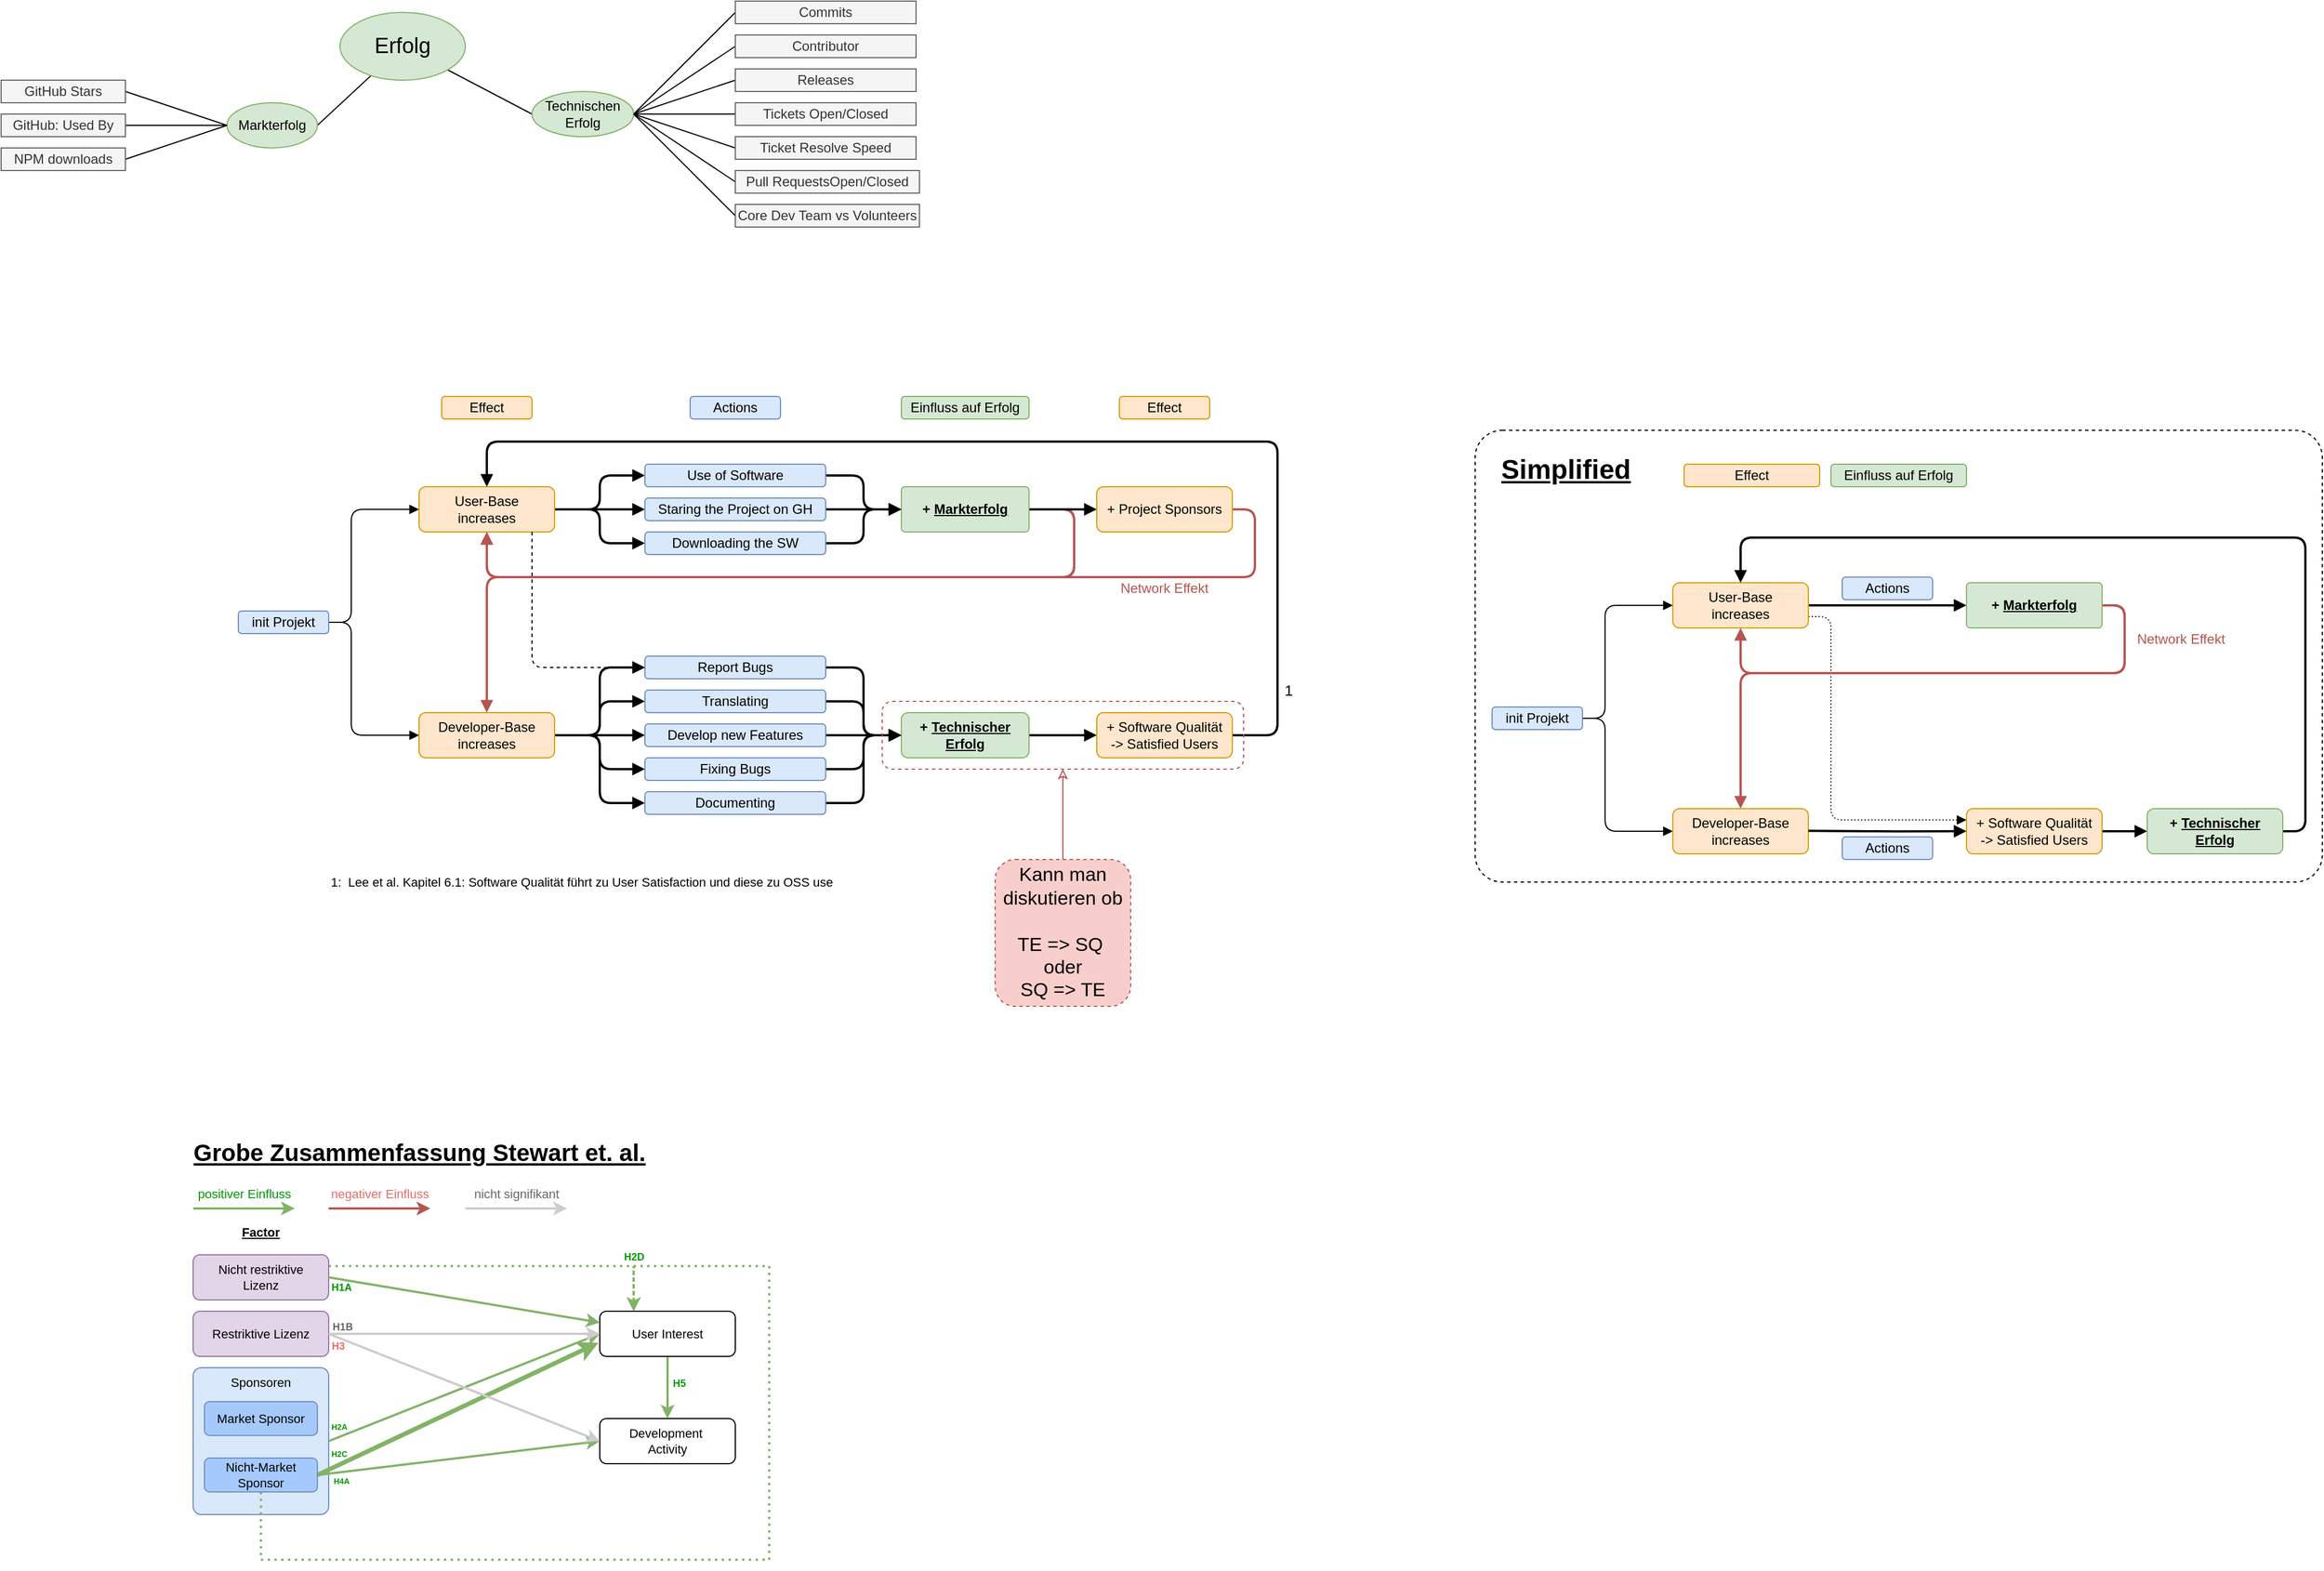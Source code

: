 <mxfile version="13.7.9" type="device"><diagram id="-saGNZZd5gnVEG0oM-vA" name="Seite-1"><mxGraphModel dx="482" dy="641" grid="1" gridSize="10" guides="1" tooltips="1" connect="1" arrows="1" fold="1" page="1" pageScale="1" pageWidth="827" pageHeight="1169" math="0" shadow="0"><root><mxCell id="0"/><mxCell id="1" parent="0"/><mxCell id="q8LVa7vrgrzUMe3y6urO-84" style="edgeStyle=orthogonalEdgeStyle;rounded=1;orthogonalLoop=1;jettySize=auto;html=1;entryX=0.5;entryY=0;entryDx=0;entryDy=0;endArrow=block;endFill=1;strokeColor=#b85450;strokeWidth=2;fontSize=12;fillColor=#f8cecc;exitX=1;exitY=0.5;exitDx=0;exitDy=0;jumpStyle=none;jumpSize=6;" parent="1" source="q8LVa7vrgrzUMe3y6urO-56" target="q8LVa7vrgrzUMe3y6urO-54" edge="1"><mxGeometry relative="1" as="geometry"><Array as="points"><mxPoint x="980" y="620"/><mxPoint x="980" y="680"/><mxPoint x="460" y="680"/></Array></mxGeometry></mxCell><mxCell id="q8LVa7vrgrzUMe3y6urO-6" style="rounded=0;orthogonalLoop=1;jettySize=auto;html=1;entryX=1;entryY=0.5;entryDx=0;entryDy=0;endArrow=none;endFill=0;" parent="1" source="q8LVa7vrgrzUMe3y6urO-1" target="q8LVa7vrgrzUMe3y6urO-2" edge="1"><mxGeometry relative="1" as="geometry"/></mxCell><mxCell id="q8LVa7vrgrzUMe3y6urO-7" style="rounded=0;orthogonalLoop=1;jettySize=auto;html=1;entryX=0;entryY=0.5;entryDx=0;entryDy=0;endArrow=none;endFill=0;" parent="1" source="q8LVa7vrgrzUMe3y6urO-1" target="q8LVa7vrgrzUMe3y6urO-3" edge="1"><mxGeometry relative="1" as="geometry"/></mxCell><mxCell id="q8LVa7vrgrzUMe3y6urO-1" value="Erfolg" style="ellipse;whiteSpace=wrap;html=1;fillColor=#d5e8d4;strokeColor=#82b366;fontSize=19;" parent="1" vertex="1"><mxGeometry x="330" y="180" width="111" height="60" as="geometry"/></mxCell><mxCell id="q8LVa7vrgrzUMe3y6urO-49" style="edgeStyle=none;rounded=0;orthogonalLoop=1;jettySize=auto;html=1;exitX=0;exitY=0.5;exitDx=0;exitDy=0;entryX=1;entryY=0.5;entryDx=0;entryDy=0;endArrow=none;endFill=0;fontSize=12;" parent="1" source="q8LVa7vrgrzUMe3y6urO-2" target="q8LVa7vrgrzUMe3y6urO-45" edge="1"><mxGeometry relative="1" as="geometry"/></mxCell><mxCell id="q8LVa7vrgrzUMe3y6urO-2" value="Markterfolg" style="ellipse;whiteSpace=wrap;html=1;fillColor=#d5e8d4;strokeColor=#82b366;" parent="1" vertex="1"><mxGeometry x="230" y="260" width="80" height="40" as="geometry"/></mxCell><mxCell id="q8LVa7vrgrzUMe3y6urO-37" style="edgeStyle=none;rounded=0;orthogonalLoop=1;jettySize=auto;html=1;exitX=1;exitY=0.5;exitDx=0;exitDy=0;entryX=0;entryY=0.5;entryDx=0;entryDy=0;endArrow=none;endFill=0;fontSize=12;" parent="1" source="q8LVa7vrgrzUMe3y6urO-3" target="q8LVa7vrgrzUMe3y6urO-29" edge="1"><mxGeometry relative="1" as="geometry"/></mxCell><mxCell id="q8LVa7vrgrzUMe3y6urO-3" value="Technischen&lt;br&gt;Erfolg" style="ellipse;whiteSpace=wrap;html=1;fillColor=#d5e8d4;strokeColor=#82b366;" parent="1" vertex="1"><mxGeometry x="500" y="250" width="90" height="40" as="geometry"/></mxCell><mxCell id="q8LVa7vrgrzUMe3y6urO-29" value="Commits" style="rounded=0;whiteSpace=wrap;html=1;fillColor=#f5f5f5;fontSize=12;strokeColor=#666666;fontColor=#333333;" parent="1" vertex="1"><mxGeometry x="680" y="170" width="160" height="20" as="geometry"/></mxCell><mxCell id="q8LVa7vrgrzUMe3y6urO-38" style="edgeStyle=none;rounded=0;orthogonalLoop=1;jettySize=auto;html=1;exitX=0;exitY=0.5;exitDx=0;exitDy=0;endArrow=none;endFill=0;fontSize=12;" parent="1" source="q8LVa7vrgrzUMe3y6urO-31" edge="1"><mxGeometry relative="1" as="geometry"><mxPoint x="590" y="270" as="targetPoint"/></mxGeometry></mxCell><mxCell id="q8LVa7vrgrzUMe3y6urO-31" value="&lt;span&gt;Contributor&lt;/span&gt;" style="rounded=0;whiteSpace=wrap;html=1;fillColor=#f5f5f5;fontSize=12;strokeColor=#666666;fontColor=#333333;" parent="1" vertex="1"><mxGeometry x="680" y="200" width="160" height="20" as="geometry"/></mxCell><mxCell id="q8LVa7vrgrzUMe3y6urO-39" style="edgeStyle=none;rounded=0;orthogonalLoop=1;jettySize=auto;html=1;exitX=0;exitY=0.5;exitDx=0;exitDy=0;endArrow=none;endFill=0;fontSize=12;" parent="1" source="q8LVa7vrgrzUMe3y6urO-32" edge="1"><mxGeometry relative="1" as="geometry"><mxPoint x="590" y="270" as="targetPoint"/></mxGeometry></mxCell><mxCell id="q8LVa7vrgrzUMe3y6urO-32" value="&lt;span&gt;Releases&lt;/span&gt;" style="rounded=0;whiteSpace=wrap;html=1;fillColor=#f5f5f5;fontSize=12;strokeColor=#666666;fontColor=#333333;" parent="1" vertex="1"><mxGeometry x="680" y="230" width="160" height="20" as="geometry"/></mxCell><mxCell id="q8LVa7vrgrzUMe3y6urO-40" style="edgeStyle=none;rounded=0;orthogonalLoop=1;jettySize=auto;html=1;exitX=0;exitY=0.5;exitDx=0;exitDy=0;endArrow=none;endFill=0;fontSize=12;" parent="1" source="q8LVa7vrgrzUMe3y6urO-33" edge="1"><mxGeometry relative="1" as="geometry"><mxPoint x="590" y="270" as="targetPoint"/></mxGeometry></mxCell><mxCell id="q8LVa7vrgrzUMe3y6urO-33" value="&lt;span&gt;Tickets Open/Closed&lt;/span&gt;" style="rounded=0;whiteSpace=wrap;html=1;fillColor=#f5f5f5;fontSize=12;strokeColor=#666666;fontColor=#333333;" parent="1" vertex="1"><mxGeometry x="680" y="260" width="160" height="20" as="geometry"/></mxCell><mxCell id="q8LVa7vrgrzUMe3y6urO-42" style="edgeStyle=none;rounded=0;orthogonalLoop=1;jettySize=auto;html=1;exitX=0;exitY=0.5;exitDx=0;exitDy=0;entryX=1;entryY=0.5;entryDx=0;entryDy=0;endArrow=none;endFill=0;fontSize=12;" parent="1" source="q8LVa7vrgrzUMe3y6urO-34" target="q8LVa7vrgrzUMe3y6urO-3" edge="1"><mxGeometry relative="1" as="geometry"/></mxCell><mxCell id="q8LVa7vrgrzUMe3y6urO-34" value="&lt;span&gt;Pull RequestsOpen/Closed&lt;/span&gt;" style="rounded=0;whiteSpace=wrap;html=1;fillColor=#f5f5f5;fontSize=12;strokeColor=#666666;fontColor=#333333;" parent="1" vertex="1"><mxGeometry x="680" y="320" width="163" height="20" as="geometry"/></mxCell><mxCell id="q8LVa7vrgrzUMe3y6urO-41" style="edgeStyle=none;rounded=0;orthogonalLoop=1;jettySize=auto;html=1;exitX=0;exitY=0.5;exitDx=0;exitDy=0;endArrow=none;endFill=0;fontSize=12;" parent="1" source="q8LVa7vrgrzUMe3y6urO-35" edge="1"><mxGeometry relative="1" as="geometry"><mxPoint x="590" y="270" as="targetPoint"/></mxGeometry></mxCell><mxCell id="q8LVa7vrgrzUMe3y6urO-35" value="&lt;span&gt;Ticket Resolve Speed&lt;/span&gt;" style="rounded=0;whiteSpace=wrap;html=1;fillColor=#f5f5f5;fontSize=12;strokeColor=#666666;fontColor=#333333;" parent="1" vertex="1"><mxGeometry x="680" y="290" width="160" height="20" as="geometry"/></mxCell><mxCell id="q8LVa7vrgrzUMe3y6urO-43" style="rounded=0;orthogonalLoop=1;jettySize=auto;html=1;exitX=0;exitY=0.5;exitDx=0;exitDy=0;entryX=1;entryY=0.5;entryDx=0;entryDy=0;endArrow=none;endFill=0;fontSize=12;" parent="1" source="q8LVa7vrgrzUMe3y6urO-36" target="q8LVa7vrgrzUMe3y6urO-3" edge="1"><mxGeometry relative="1" as="geometry"/></mxCell><mxCell id="q8LVa7vrgrzUMe3y6urO-36" value="&lt;span&gt;Core Dev Team vs Volunteers&lt;/span&gt;" style="rounded=0;whiteSpace=wrap;html=1;fillColor=#f5f5f5;fontSize=12;strokeColor=#666666;fontColor=#333333;" parent="1" vertex="1"><mxGeometry x="680" y="350" width="163" height="20" as="geometry"/></mxCell><mxCell id="q8LVa7vrgrzUMe3y6urO-47" style="edgeStyle=none;rounded=0;orthogonalLoop=1;jettySize=auto;html=1;exitX=1;exitY=0.5;exitDx=0;exitDy=0;entryX=0;entryY=0.5;entryDx=0;entryDy=0;endArrow=none;endFill=0;fontSize=12;" parent="1" source="q8LVa7vrgrzUMe3y6urO-44" target="q8LVa7vrgrzUMe3y6urO-2" edge="1"><mxGeometry relative="1" as="geometry"/></mxCell><mxCell id="q8LVa7vrgrzUMe3y6urO-44" value="&lt;span&gt;GitHub Stars&lt;/span&gt;" style="rounded=0;whiteSpace=wrap;html=1;fillColor=#f5f5f5;fontSize=12;strokeColor=#666666;fontColor=#333333;" parent="1" vertex="1"><mxGeometry x="30" y="240" width="110" height="20" as="geometry"/></mxCell><mxCell id="q8LVa7vrgrzUMe3y6urO-45" value="&lt;span&gt;GitHub: Used By&lt;/span&gt;" style="rounded=0;whiteSpace=wrap;html=1;fillColor=#f5f5f5;fontSize=12;strokeColor=#666666;fontColor=#333333;" parent="1" vertex="1"><mxGeometry x="30" y="270" width="110" height="20" as="geometry"/></mxCell><mxCell id="q8LVa7vrgrzUMe3y6urO-50" style="edgeStyle=none;rounded=0;orthogonalLoop=1;jettySize=auto;html=1;exitX=1;exitY=0.5;exitDx=0;exitDy=0;endArrow=none;endFill=0;fontSize=12;entryX=0;entryY=0.5;entryDx=0;entryDy=0;" parent="1" source="q8LVa7vrgrzUMe3y6urO-46" target="q8LVa7vrgrzUMe3y6urO-2" edge="1"><mxGeometry relative="1" as="geometry"><mxPoint x="190" y="280" as="targetPoint"/></mxGeometry></mxCell><mxCell id="q8LVa7vrgrzUMe3y6urO-46" value="&lt;span&gt;NPM downloads&lt;/span&gt;" style="rounded=0;whiteSpace=wrap;html=1;fillColor=#f5f5f5;fontSize=12;strokeColor=#666666;fontColor=#333333;" parent="1" vertex="1"><mxGeometry x="30" y="300" width="110" height="20" as="geometry"/></mxCell><mxCell id="q8LVa7vrgrzUMe3y6urO-60" style="edgeStyle=orthogonalEdgeStyle;rounded=1;orthogonalLoop=1;jettySize=auto;html=1;entryX=0;entryY=0.5;entryDx=0;entryDy=0;endArrow=block;endFill=1;fontSize=12;exitX=1;exitY=0.5;exitDx=0;exitDy=0;strokeWidth=1;" parent="1" source="q8LVa7vrgrzUMe3y6urO-52" target="q8LVa7vrgrzUMe3y6urO-53" edge="1"><mxGeometry relative="1" as="geometry"><Array as="points"><mxPoint x="340" y="720"/><mxPoint x="340" y="620"/></Array></mxGeometry></mxCell><mxCell id="q8LVa7vrgrzUMe3y6urO-61" style="edgeStyle=orthogonalEdgeStyle;rounded=1;orthogonalLoop=1;jettySize=auto;html=1;entryX=0;entryY=0.5;entryDx=0;entryDy=0;endArrow=block;endFill=1;fontSize=12;strokeWidth=1;" parent="1" source="q8LVa7vrgrzUMe3y6urO-52" target="q8LVa7vrgrzUMe3y6urO-54" edge="1"><mxGeometry relative="1" as="geometry"><Array as="points"><mxPoint x="340" y="720"/><mxPoint x="340" y="820"/></Array></mxGeometry></mxCell><mxCell id="q8LVa7vrgrzUMe3y6urO-52" value="init Projekt" style="rounded=1;whiteSpace=wrap;html=1;fillColor=#dae8fc;fontSize=12;strokeColor=#6c8ebf;" parent="1" vertex="1"><mxGeometry x="240" y="710" width="80" height="20" as="geometry"/></mxCell><mxCell id="q8LVa7vrgrzUMe3y6urO-77" style="edgeStyle=orthogonalEdgeStyle;rounded=1;orthogonalLoop=1;jettySize=auto;html=1;entryX=0;entryY=0.5;entryDx=0;entryDy=0;endArrow=block;endFill=1;strokeColor=#000000;strokeWidth=2;fontSize=12;" parent="1" source="q8LVa7vrgrzUMe3y6urO-53" target="q8LVa7vrgrzUMe3y6urO-73" edge="1"><mxGeometry relative="1" as="geometry"/></mxCell><mxCell id="q8LVa7vrgrzUMe3y6urO-119" style="edgeStyle=orthogonalEdgeStyle;rounded=1;jumpStyle=none;jumpSize=6;orthogonalLoop=1;jettySize=auto;html=1;entryX=0;entryY=0.5;entryDx=0;entryDy=0;shadow=0;startArrow=none;startFill=0;endArrow=block;endFill=1;strokeColor=#000000;strokeWidth=2;fontSize=17;fontColor=#B85450;" parent="1" source="q8LVa7vrgrzUMe3y6urO-53" target="q8LVa7vrgrzUMe3y6urO-117" edge="1"><mxGeometry relative="1" as="geometry"/></mxCell><mxCell id="q8LVa7vrgrzUMe3y6urO-120" style="edgeStyle=orthogonalEdgeStyle;rounded=1;jumpStyle=none;jumpSize=6;orthogonalLoop=1;jettySize=auto;html=1;entryX=0;entryY=0.5;entryDx=0;entryDy=0;shadow=0;startArrow=none;startFill=0;endArrow=block;endFill=1;strokeColor=#000000;strokeWidth=2;fontSize=17;fontColor=#B85450;" parent="1" source="q8LVa7vrgrzUMe3y6urO-53" target="q8LVa7vrgrzUMe3y6urO-118" edge="1"><mxGeometry relative="1" as="geometry"/></mxCell><mxCell id="q8LVa7vrgrzUMe3y6urO-53" value="User-Base&lt;br&gt;increases" style="rounded=1;whiteSpace=wrap;html=1;fillColor=#ffe6cc;fontSize=12;strokeColor=#d79b00;" parent="1" vertex="1"><mxGeometry x="400" y="600" width="120" height="40" as="geometry"/></mxCell><mxCell id="q8LVa7vrgrzUMe3y6urO-69" style="edgeStyle=orthogonalEdgeStyle;rounded=1;orthogonalLoop=1;jettySize=auto;html=1;entryX=0;entryY=0.5;entryDx=0;entryDy=0;endArrow=block;endFill=1;strokeColor=#000000;strokeWidth=2;fontSize=12;" parent="1" source="q8LVa7vrgrzUMe3y6urO-54" target="q8LVa7vrgrzUMe3y6urO-67" edge="1"><mxGeometry relative="1" as="geometry"/></mxCell><mxCell id="q8LVa7vrgrzUMe3y6urO-70" style="edgeStyle=orthogonalEdgeStyle;rounded=1;orthogonalLoop=1;jettySize=auto;html=1;entryX=0;entryY=0.5;entryDx=0;entryDy=0;endArrow=block;endFill=1;strokeColor=#000000;strokeWidth=2;fontSize=12;" parent="1" source="q8LVa7vrgrzUMe3y6urO-54" target="q8LVa7vrgrzUMe3y6urO-68" edge="1"><mxGeometry relative="1" as="geometry"/></mxCell><mxCell id="q8LVa7vrgrzUMe3y6urO-75" style="edgeStyle=orthogonalEdgeStyle;rounded=1;orthogonalLoop=1;jettySize=auto;html=1;entryX=0;entryY=0.5;entryDx=0;entryDy=0;endArrow=block;endFill=1;strokeColor=#000000;strokeWidth=2;fontSize=12;" parent="1" source="q8LVa7vrgrzUMe3y6urO-54" target="q8LVa7vrgrzUMe3y6urO-74" edge="1"><mxGeometry relative="1" as="geometry"/></mxCell><mxCell id="q8LVa7vrgrzUMe3y6urO-101" style="edgeStyle=orthogonalEdgeStyle;rounded=1;orthogonalLoop=1;jettySize=auto;html=1;entryX=0;entryY=0.5;entryDx=0;entryDy=0;shadow=0;endArrow=block;endFill=1;strokeColor=#000000;strokeWidth=2;fontSize=12;fontColor=#FF3333;" parent="1" source="q8LVa7vrgrzUMe3y6urO-54" target="q8LVa7vrgrzUMe3y6urO-100" edge="1"><mxGeometry relative="1" as="geometry"/></mxCell><mxCell id="q8LVa7vrgrzUMe3y6urO-102" style="edgeStyle=orthogonalEdgeStyle;rounded=1;orthogonalLoop=1;jettySize=auto;html=1;entryX=0;entryY=0.5;entryDx=0;entryDy=0;shadow=0;endArrow=block;endFill=1;strokeColor=#000000;strokeWidth=2;fontSize=12;fontColor=#FF3333;" parent="1" source="q8LVa7vrgrzUMe3y6urO-54" target="q8LVa7vrgrzUMe3y6urO-99" edge="1"><mxGeometry relative="1" as="geometry"/></mxCell><mxCell id="q8LVa7vrgrzUMe3y6urO-54" value="Developer-Base&lt;br&gt;increases" style="rounded=1;whiteSpace=wrap;html=1;fillColor=#ffe6cc;fontSize=12;strokeColor=#d79b00;" parent="1" vertex="1"><mxGeometry x="400" y="800" width="120" height="40" as="geometry"/></mxCell><mxCell id="q8LVa7vrgrzUMe3y6urO-82" style="edgeStyle=orthogonalEdgeStyle;rounded=1;orthogonalLoop=1;jettySize=auto;html=1;endArrow=block;endFill=1;strokeColor=#b85450;strokeWidth=2;fontSize=12;entryX=0.5;entryY=1;entryDx=0;entryDy=0;fillColor=#f8cecc;exitX=1;exitY=0.5;exitDx=0;exitDy=0;startArrow=none;startFill=0;jumpStyle=none;" parent="1" source="q8LVa7vrgrzUMe3y6urO-56" target="q8LVa7vrgrzUMe3y6urO-53" edge="1"><mxGeometry relative="1" as="geometry"><mxPoint x="990" y="620" as="targetPoint"/><Array as="points"><mxPoint x="980" y="620"/><mxPoint x="980" y="680"/><mxPoint x="460" y="680"/></Array></mxGeometry></mxCell><mxCell id="q8LVa7vrgrzUMe3y6urO-111" style="edgeStyle=orthogonalEdgeStyle;rounded=1;orthogonalLoop=1;jettySize=auto;html=1;entryX=0;entryY=0.5;entryDx=0;entryDy=0;shadow=0;startArrow=none;startFill=0;endArrow=block;endFill=1;strokeColor=#000000;strokeWidth=2;fontSize=12;fontColor=#B85450;" parent="1" source="q8LVa7vrgrzUMe3y6urO-56" target="q8LVa7vrgrzUMe3y6urO-110" edge="1"><mxGeometry relative="1" as="geometry"/></mxCell><mxCell id="q8LVa7vrgrzUMe3y6urO-56" value="&lt;b&gt;+&amp;nbsp;&lt;u&gt;Markterfolg&lt;/u&gt;&lt;/b&gt;" style="rounded=1;whiteSpace=wrap;html=1;fillColor=#d5e8d4;fontSize=12;strokeColor=#82b366;align=center;verticalAlign=middle;arcSize=8;" parent="1" vertex="1"><mxGeometry x="827" y="600" width="113" height="40" as="geometry"/></mxCell><mxCell id="q8LVa7vrgrzUMe3y6urO-93" style="edgeStyle=orthogonalEdgeStyle;rounded=1;orthogonalLoop=1;jettySize=auto;html=1;entryX=0;entryY=0.5;entryDx=0;entryDy=0;shadow=0;endArrow=block;endFill=1;strokeWidth=2;fontSize=12;fontColor=#FF3333;" parent="1" source="q8LVa7vrgrzUMe3y6urO-57" target="q8LVa7vrgrzUMe3y6urO-91" edge="1"><mxGeometry relative="1" as="geometry"/></mxCell><mxCell id="q8LVa7vrgrzUMe3y6urO-57" value="&lt;b&gt;+&lt;/b&gt; &lt;b&gt;&lt;u&gt;Technischer&lt;br&gt;Erfolg&lt;/u&gt;&lt;/b&gt;" style="rounded=1;whiteSpace=wrap;html=1;fillColor=#d5e8d4;fontSize=12;strokeColor=#82b366;" parent="1" vertex="1"><mxGeometry x="827" y="800" width="113" height="40" as="geometry"/></mxCell><mxCell id="q8LVa7vrgrzUMe3y6urO-105" style="edgeStyle=orthogonalEdgeStyle;rounded=1;orthogonalLoop=1;jettySize=auto;html=1;entryX=0;entryY=0.5;entryDx=0;entryDy=0;shadow=0;endArrow=block;endFill=1;strokeColor=#000000;strokeWidth=2;fontSize=12;fontColor=#FF3333;" parent="1" source="q8LVa7vrgrzUMe3y6urO-67" target="q8LVa7vrgrzUMe3y6urO-57" edge="1"><mxGeometry relative="1" as="geometry"/></mxCell><mxCell id="q8LVa7vrgrzUMe3y6urO-67" value="&lt;span&gt;Develop new Features&lt;/span&gt;" style="rounded=1;whiteSpace=wrap;html=1;fillColor=#dae8fc;fontSize=12;strokeColor=#6c8ebf;" parent="1" vertex="1"><mxGeometry x="600" y="810" width="160" height="20" as="geometry"/></mxCell><mxCell id="q8LVa7vrgrzUMe3y6urO-104" style="edgeStyle=orthogonalEdgeStyle;rounded=1;orthogonalLoop=1;jettySize=auto;html=1;entryX=0;entryY=0.5;entryDx=0;entryDy=0;shadow=0;endArrow=block;endFill=1;strokeColor=#000000;strokeWidth=2;fontSize=12;fontColor=#FF3333;" parent="1" source="q8LVa7vrgrzUMe3y6urO-68" target="q8LVa7vrgrzUMe3y6urO-57" edge="1"><mxGeometry relative="1" as="geometry"/></mxCell><mxCell id="q8LVa7vrgrzUMe3y6urO-68" value="&lt;span&gt;Fixing Bugs&lt;/span&gt;" style="rounded=1;whiteSpace=wrap;html=1;fillColor=#dae8fc;fontSize=12;strokeColor=#6c8ebf;" parent="1" vertex="1"><mxGeometry x="600" y="840" width="160" height="20" as="geometry"/></mxCell><mxCell id="q8LVa7vrgrzUMe3y6urO-78" style="edgeStyle=orthogonalEdgeStyle;rounded=1;orthogonalLoop=1;jettySize=auto;html=1;endArrow=block;endFill=1;strokeColor=#000000;strokeWidth=2;fontSize=12;entryX=0;entryY=0.5;entryDx=0;entryDy=0;" parent="1" source="q8LVa7vrgrzUMe3y6urO-73" target="q8LVa7vrgrzUMe3y6urO-56" edge="1"><mxGeometry relative="1" as="geometry"><mxPoint x="800" y="620" as="targetPoint"/></mxGeometry></mxCell><mxCell id="q8LVa7vrgrzUMe3y6urO-73" value="&lt;span&gt;Use of Software&lt;/span&gt;" style="rounded=1;whiteSpace=wrap;html=1;fillColor=#dae8fc;fontSize=12;strokeColor=#6c8ebf;" parent="1" vertex="1"><mxGeometry x="600" y="580" width="160" height="20" as="geometry"/></mxCell><mxCell id="q8LVa7vrgrzUMe3y6urO-107" style="edgeStyle=orthogonalEdgeStyle;rounded=1;orthogonalLoop=1;jettySize=auto;html=1;entryX=0;entryY=0.5;entryDx=0;entryDy=0;shadow=0;endArrow=block;endFill=1;strokeColor=#000000;strokeWidth=2;fontSize=12;fontColor=#FF3333;" parent="1" source="q8LVa7vrgrzUMe3y6urO-74" target="q8LVa7vrgrzUMe3y6urO-57" edge="1"><mxGeometry relative="1" as="geometry"/></mxCell><mxCell id="q8LVa7vrgrzUMe3y6urO-74" value="&lt;span&gt;Report Bugs&lt;/span&gt;" style="rounded=1;whiteSpace=wrap;html=1;fillColor=#dae8fc;fontSize=12;strokeColor=#6c8ebf;" parent="1" vertex="1"><mxGeometry x="600" y="750" width="160" height="20" as="geometry"/></mxCell><mxCell id="q8LVa7vrgrzUMe3y6urO-83" value="Network Effekt" style="text;html=1;align=center;verticalAlign=middle;whiteSpace=wrap;rounded=0;fontSize=12;fontColor=#B85450;" parent="1" vertex="1"><mxGeometry x="1000" y="680" width="120" height="20" as="geometry"/></mxCell><mxCell id="q8LVa7vrgrzUMe3y6urO-94" style="edgeStyle=orthogonalEdgeStyle;rounded=1;orthogonalLoop=1;jettySize=auto;html=1;shadow=0;endArrow=block;endFill=1;strokeWidth=2;fontSize=12;fontColor=#FF3333;exitX=1;exitY=0.5;exitDx=0;exitDy=0;" parent="1" source="q8LVa7vrgrzUMe3y6urO-91" edge="1"><mxGeometry relative="1" as="geometry"><mxPoint x="460" y="600" as="targetPoint"/><Array as="points"><mxPoint x="1160" y="820"/><mxPoint x="1160" y="560"/><mxPoint x="460" y="560"/></Array></mxGeometry></mxCell><mxCell id="q8LVa7vrgrzUMe3y6urO-91" value="+ Software Qualität&lt;br&gt;-&amp;gt; Satisfied Users" style="rounded=1;whiteSpace=wrap;html=1;fillColor=#ffe6cc;fontSize=12;strokeColor=#d79b00;" parent="1" vertex="1"><mxGeometry x="1000" y="800" width="120" height="40" as="geometry"/></mxCell><mxCell id="q8LVa7vrgrzUMe3y6urO-95" value="Actions" style="rounded=1;whiteSpace=wrap;html=1;fillColor=#dae8fc;fontSize=12;strokeColor=#6c8ebf;" parent="1" vertex="1"><mxGeometry x="640" y="520" width="80" height="20" as="geometry"/></mxCell><mxCell id="q8LVa7vrgrzUMe3y6urO-97" value="Einfluss auf Erfolg" style="rounded=1;whiteSpace=wrap;html=1;fillColor=#d5e8d4;fontSize=12;strokeColor=#82b366;" parent="1" vertex="1"><mxGeometry x="827" y="520" width="113" height="20" as="geometry"/></mxCell><mxCell id="q8LVa7vrgrzUMe3y6urO-98" value="Effect" style="rounded=1;whiteSpace=wrap;html=1;fillColor=#ffe6cc;fontSize=12;strokeColor=#d79b00;" parent="1" vertex="1"><mxGeometry x="420" y="520" width="80" height="20" as="geometry"/></mxCell><mxCell id="q8LVa7vrgrzUMe3y6urO-103" style="edgeStyle=orthogonalEdgeStyle;rounded=1;orthogonalLoop=1;jettySize=auto;html=1;entryX=0;entryY=0.5;entryDx=0;entryDy=0;shadow=0;endArrow=block;endFill=1;strokeColor=#000000;strokeWidth=2;fontSize=12;fontColor=#FF3333;" parent="1" source="q8LVa7vrgrzUMe3y6urO-99" target="q8LVa7vrgrzUMe3y6urO-57" edge="1"><mxGeometry relative="1" as="geometry"/></mxCell><mxCell id="q8LVa7vrgrzUMe3y6urO-99" value="Documenting" style="rounded=1;whiteSpace=wrap;html=1;fillColor=#dae8fc;fontSize=12;strokeColor=#6c8ebf;" parent="1" vertex="1"><mxGeometry x="600" y="870" width="160" height="20" as="geometry"/></mxCell><mxCell id="q8LVa7vrgrzUMe3y6urO-106" style="edgeStyle=orthogonalEdgeStyle;rounded=1;orthogonalLoop=1;jettySize=auto;html=1;entryX=0;entryY=0.5;entryDx=0;entryDy=0;shadow=0;endArrow=block;endFill=1;strokeColor=#000000;strokeWidth=2;fontSize=12;fontColor=#FF3333;" parent="1" source="q8LVa7vrgrzUMe3y6urO-100" target="q8LVa7vrgrzUMe3y6urO-57" edge="1"><mxGeometry relative="1" as="geometry"/></mxCell><mxCell id="q8LVa7vrgrzUMe3y6urO-100" value="Translating" style="rounded=1;whiteSpace=wrap;html=1;fillColor=#dae8fc;fontSize=12;strokeColor=#6c8ebf;" parent="1" vertex="1"><mxGeometry x="600" y="780" width="160" height="20" as="geometry"/></mxCell><mxCell id="q8LVa7vrgrzUMe3y6urO-112" style="edgeStyle=orthogonalEdgeStyle;rounded=1;orthogonalLoop=1;jettySize=auto;html=1;shadow=0;startArrow=none;startFill=0;endArrow=block;endFill=1;strokeColor=#b85450;strokeWidth=2;fontSize=12;fontColor=#B85450;fillColor=#f8cecc;jumpStyle=none;jumpSize=6;entryX=0.5;entryY=1;entryDx=0;entryDy=0;" parent="1" source="q8LVa7vrgrzUMe3y6urO-110" target="q8LVa7vrgrzUMe3y6urO-53" edge="1"><mxGeometry relative="1" as="geometry"><mxPoint x="470" y="660" as="targetPoint"/><Array as="points"><mxPoint x="1140" y="620"/><mxPoint x="1140" y="680"/><mxPoint x="460" y="680"/></Array></mxGeometry></mxCell><mxCell id="q8LVa7vrgrzUMe3y6urO-110" value="+ Project Sponsors" style="rounded=1;whiteSpace=wrap;html=1;fillColor=#ffe6cc;fontSize=12;strokeColor=#d79b00;" parent="1" vertex="1"><mxGeometry x="1000" y="600" width="120" height="40" as="geometry"/></mxCell><mxCell id="q8LVa7vrgrzUMe3y6urO-76" style="edgeStyle=orthogonalEdgeStyle;rounded=1;orthogonalLoop=1;jettySize=auto;html=1;endArrow=block;endFill=1;strokeWidth=1;fontSize=12;dashed=1;entryX=0;entryY=0.5;entryDx=0;entryDy=0;" parent="1" source="q8LVa7vrgrzUMe3y6urO-53" target="q8LVa7vrgrzUMe3y6urO-74" edge="1"><mxGeometry relative="1" as="geometry"><mxPoint x="560" y="760" as="targetPoint"/><Array as="points"><mxPoint x="500" y="760"/></Array></mxGeometry></mxCell><mxCell id="q8LVa7vrgrzUMe3y6urO-116" value="Effect" style="rounded=1;whiteSpace=wrap;html=1;fillColor=#ffe6cc;fontSize=12;strokeColor=#d79b00;" parent="1" vertex="1"><mxGeometry x="1020" y="520" width="80" height="20" as="geometry"/></mxCell><mxCell id="q8LVa7vrgrzUMe3y6urO-121" style="edgeStyle=orthogonalEdgeStyle;rounded=1;jumpStyle=none;jumpSize=6;orthogonalLoop=1;jettySize=auto;html=1;entryX=0;entryY=0.5;entryDx=0;entryDy=0;shadow=0;startArrow=none;startFill=0;endArrow=block;endFill=1;strokeColor=#000000;strokeWidth=2;fontSize=17;fontColor=#B85450;" parent="1" source="q8LVa7vrgrzUMe3y6urO-117" target="q8LVa7vrgrzUMe3y6urO-56" edge="1"><mxGeometry relative="1" as="geometry"/></mxCell><mxCell id="q8LVa7vrgrzUMe3y6urO-117" value="&lt;span&gt;Staring the Project on GH&lt;/span&gt;" style="rounded=1;whiteSpace=wrap;html=1;fillColor=#dae8fc;fontSize=12;strokeColor=#6c8ebf;" parent="1" vertex="1"><mxGeometry x="600" y="610" width="160" height="20" as="geometry"/></mxCell><mxCell id="q8LVa7vrgrzUMe3y6urO-122" style="edgeStyle=orthogonalEdgeStyle;rounded=1;jumpStyle=none;jumpSize=6;orthogonalLoop=1;jettySize=auto;html=1;entryX=0;entryY=0.5;entryDx=0;entryDy=0;shadow=0;startArrow=none;startFill=0;endArrow=block;endFill=1;strokeColor=#000000;strokeWidth=2;fontSize=17;fontColor=#B85450;" parent="1" source="q8LVa7vrgrzUMe3y6urO-118" target="q8LVa7vrgrzUMe3y6urO-56" edge="1"><mxGeometry relative="1" as="geometry"/></mxCell><mxCell id="q8LVa7vrgrzUMe3y6urO-118" value="&lt;span&gt;Downloading the SW&lt;/span&gt;" style="rounded=1;whiteSpace=wrap;html=1;fillColor=#dae8fc;fontSize=12;strokeColor=#6c8ebf;" parent="1" vertex="1"><mxGeometry x="600" y="640" width="160" height="20" as="geometry"/></mxCell><mxCell id="q8LVa7vrgrzUMe3y6urO-127" value="" style="rounded=1;whiteSpace=wrap;html=1;dashed=1;strokeColor=#b85450;fontSize=17;align=center;fillColor=none;" parent="1" vertex="1"><mxGeometry x="810" y="790" width="320" height="60" as="geometry"/></mxCell><mxCell id="q8LVa7vrgrzUMe3y6urO-131" style="edgeStyle=orthogonalEdgeStyle;rounded=1;jumpStyle=none;jumpSize=6;orthogonalLoop=1;jettySize=auto;html=1;exitX=0.5;exitY=0;exitDx=0;exitDy=0;entryX=0.5;entryY=1;entryDx=0;entryDy=0;shadow=0;startArrow=none;startFill=0;endArrow=classic;endFill=0;strokeColor=#b85450;strokeWidth=1;fontSize=17;fontColor=#B85450;fillColor=#f8cecc;" parent="1" source="q8LVa7vrgrzUMe3y6urO-129" target="q8LVa7vrgrzUMe3y6urO-127" edge="1"><mxGeometry relative="1" as="geometry"/></mxCell><mxCell id="q8LVa7vrgrzUMe3y6urO-129" value="Kann man diskutieren ob&lt;br&gt;&lt;br&gt;TE =&amp;gt; SQ&amp;nbsp;&lt;br&gt;oder&lt;br&gt;SQ =&amp;gt; TE" style="rounded=1;whiteSpace=wrap;html=1;dashed=1;strokeColor=#b85450;fillColor=#f8cecc;fontSize=17;align=center;" parent="1" vertex="1"><mxGeometry x="910" y="930" width="120" height="130" as="geometry"/></mxCell><mxCell id="q8LVa7vrgrzUMe3y6urO-132" style="edgeStyle=orthogonalEdgeStyle;rounded=1;orthogonalLoop=1;jettySize=auto;html=1;entryX=0.5;entryY=0;entryDx=0;entryDy=0;endArrow=block;endFill=1;strokeColor=#b85450;strokeWidth=2;fontSize=12;fillColor=#f8cecc;exitX=1;exitY=0.5;exitDx=0;exitDy=0;jumpStyle=none;jumpSize=6;" parent="1" source="q8LVa7vrgrzUMe3y6urO-148" target="q8LVa7vrgrzUMe3y6urO-145" edge="1"><mxGeometry relative="1" as="geometry"><Array as="points"><mxPoint x="1910" y="705"/><mxPoint x="1910" y="765"/><mxPoint x="1570" y="765"/></Array></mxGeometry></mxCell><mxCell id="q8LVa7vrgrzUMe3y6urO-133" style="edgeStyle=orthogonalEdgeStyle;rounded=1;orthogonalLoop=1;jettySize=auto;html=1;entryX=0;entryY=0.5;entryDx=0;entryDy=0;endArrow=block;endFill=1;fontSize=12;exitX=1;exitY=0.5;exitDx=0;exitDy=0;strokeWidth=1;" parent="1" source="q8LVa7vrgrzUMe3y6urO-135" target="q8LVa7vrgrzUMe3y6urO-139" edge="1"><mxGeometry relative="1" as="geometry"><Array as="points"><mxPoint x="1450" y="805"/><mxPoint x="1450" y="705"/></Array></mxGeometry></mxCell><mxCell id="q8LVa7vrgrzUMe3y6urO-134" style="edgeStyle=orthogonalEdgeStyle;rounded=1;orthogonalLoop=1;jettySize=auto;html=1;entryX=0;entryY=0.5;entryDx=0;entryDy=0;endArrow=block;endFill=1;fontSize=12;strokeWidth=1;" parent="1" source="q8LVa7vrgrzUMe3y6urO-135" target="q8LVa7vrgrzUMe3y6urO-145" edge="1"><mxGeometry relative="1" as="geometry"><Array as="points"><mxPoint x="1450" y="805"/><mxPoint x="1450" y="905"/></Array></mxGeometry></mxCell><mxCell id="q8LVa7vrgrzUMe3y6urO-135" value="init Projekt" style="rounded=1;whiteSpace=wrap;html=1;fillColor=#dae8fc;fontSize=12;strokeColor=#6c8ebf;" parent="1" vertex="1"><mxGeometry x="1350" y="795" width="80" height="20" as="geometry"/></mxCell><mxCell id="q8LVa7vrgrzUMe3y6urO-137" style="edgeStyle=orthogonalEdgeStyle;rounded=1;jumpStyle=none;jumpSize=6;orthogonalLoop=1;jettySize=auto;html=1;entryX=0;entryY=0.5;entryDx=0;entryDy=0;shadow=0;startArrow=none;startFill=0;endArrow=block;endFill=1;strokeColor=#000000;strokeWidth=2;fontSize=17;fontColor=#B85450;" parent="1" source="q8LVa7vrgrzUMe3y6urO-139" target="q8LVa7vrgrzUMe3y6urO-148" edge="1"><mxGeometry relative="1" as="geometry"><mxPoint x="1710" y="705" as="targetPoint"/></mxGeometry></mxCell><mxCell id="q8LVa7vrgrzUMe3y6urO-184" style="edgeStyle=orthogonalEdgeStyle;rounded=1;jumpStyle=none;jumpSize=6;orthogonalLoop=1;jettySize=auto;html=1;exitX=1;exitY=0.75;exitDx=0;exitDy=0;entryX=0;entryY=0.25;entryDx=0;entryDy=0;shadow=0;startArrow=none;startFill=0;endArrow=block;endFill=1;strokeColor=#000000;strokeWidth=1;fontSize=17;fontColor=#B85450;dashed=1;dashPattern=1 2;" parent="1" source="q8LVa7vrgrzUMe3y6urO-139" target="q8LVa7vrgrzUMe3y6urO-182" edge="1"><mxGeometry relative="1" as="geometry"><Array as="points"><mxPoint x="1650" y="715"/><mxPoint x="1650" y="895"/></Array></mxGeometry></mxCell><mxCell id="q8LVa7vrgrzUMe3y6urO-139" value="User-Base&lt;br&gt;increases" style="rounded=1;whiteSpace=wrap;html=1;fillColor=#ffe6cc;fontSize=12;strokeColor=#d79b00;" parent="1" vertex="1"><mxGeometry x="1510" y="685" width="120" height="40" as="geometry"/></mxCell><mxCell id="q8LVa7vrgrzUMe3y6urO-145" value="Developer-Base&lt;br&gt;increases" style="rounded=1;whiteSpace=wrap;html=1;fillColor=#ffe6cc;fontSize=12;strokeColor=#d79b00;" parent="1" vertex="1"><mxGeometry x="1510" y="885" width="120" height="40" as="geometry"/></mxCell><mxCell id="q8LVa7vrgrzUMe3y6urO-146" style="edgeStyle=orthogonalEdgeStyle;rounded=1;orthogonalLoop=1;jettySize=auto;html=1;endArrow=block;endFill=1;strokeColor=#b85450;strokeWidth=2;fontSize=12;entryX=0.5;entryY=1;entryDx=0;entryDy=0;fillColor=#f8cecc;exitX=1;exitY=0.5;exitDx=0;exitDy=0;startArrow=none;startFill=0;jumpStyle=none;" parent="1" source="q8LVa7vrgrzUMe3y6urO-148" target="q8LVa7vrgrzUMe3y6urO-139" edge="1"><mxGeometry relative="1" as="geometry"><mxPoint x="2100" y="705" as="targetPoint"/><Array as="points"><mxPoint x="1910" y="705"/><mxPoint x="1910" y="765"/><mxPoint x="1570" y="765"/></Array></mxGeometry></mxCell><mxCell id="q8LVa7vrgrzUMe3y6urO-148" value="&lt;b&gt;+&amp;nbsp;&lt;u&gt;Markterfolg&lt;/u&gt;&lt;/b&gt;" style="rounded=1;whiteSpace=wrap;html=1;fillColor=#d5e8d4;fontSize=12;strokeColor=#82b366;align=center;verticalAlign=middle;arcSize=8;" parent="1" vertex="1"><mxGeometry x="1770" y="685" width="120" height="40" as="geometry"/></mxCell><mxCell id="q8LVa7vrgrzUMe3y6urO-149" style="edgeStyle=orthogonalEdgeStyle;rounded=1;orthogonalLoop=1;jettySize=auto;html=1;entryX=0;entryY=0.5;entryDx=0;entryDy=0;shadow=0;endArrow=block;endFill=1;strokeWidth=2;fontSize=12;fontColor=#FF3333;exitX=1;exitY=0.5;exitDx=0;exitDy=0;" parent="1" source="q8LVa7vrgrzUMe3y6urO-182" target="q8LVa7vrgrzUMe3y6urO-183" edge="1"><mxGeometry relative="1" as="geometry"><mxPoint x="2050" y="905" as="sourcePoint"/><mxPoint x="2110" y="905" as="targetPoint"/></mxGeometry></mxCell><mxCell id="q8LVa7vrgrzUMe3y6urO-159" value="Network Effekt" style="text;html=1;align=center;verticalAlign=middle;whiteSpace=wrap;rounded=0;fontSize=12;fontColor=#B85450;" parent="1" vertex="1"><mxGeometry x="1920" y="725" width="80" height="20" as="geometry"/></mxCell><mxCell id="q8LVa7vrgrzUMe3y6urO-160" style="edgeStyle=orthogonalEdgeStyle;rounded=1;orthogonalLoop=1;jettySize=auto;html=1;shadow=0;endArrow=block;endFill=1;strokeWidth=2;fontSize=12;fontColor=#FF3333;exitX=1;exitY=0.5;exitDx=0;exitDy=0;" parent="1" source="q8LVa7vrgrzUMe3y6urO-183" edge="1"><mxGeometry relative="1" as="geometry"><mxPoint x="2230" y="905" as="sourcePoint"/><mxPoint x="1570" y="685" as="targetPoint"/><Array as="points"><mxPoint x="2070" y="905"/><mxPoint x="2070" y="645"/><mxPoint x="1570" y="645"/></Array></mxGeometry></mxCell><mxCell id="q8LVa7vrgrzUMe3y6urO-162" value="Actions" style="rounded=1;whiteSpace=wrap;html=1;fillColor=#dae8fc;fontSize=12;strokeColor=#6c8ebf;" parent="1" vertex="1"><mxGeometry x="1660" y="680" width="80" height="20" as="geometry"/></mxCell><mxCell id="q8LVa7vrgrzUMe3y6urO-163" value="Einfluss auf Erfolg" style="rounded=1;whiteSpace=wrap;html=1;fillColor=#d5e8d4;fontSize=12;strokeColor=#82b366;" parent="1" vertex="1"><mxGeometry x="1650" y="580" width="120" height="20" as="geometry"/></mxCell><mxCell id="q8LVa7vrgrzUMe3y6urO-164" value="Effect" style="rounded=1;whiteSpace=wrap;html=1;fillColor=#ffe6cc;fontSize=12;strokeColor=#d79b00;" parent="1" vertex="1"><mxGeometry x="1520" y="580" width="120" height="20" as="geometry"/></mxCell><mxCell id="q8LVa7vrgrzUMe3y6urO-180" style="edgeStyle=orthogonalEdgeStyle;rounded=1;jumpStyle=none;jumpSize=6;orthogonalLoop=1;jettySize=auto;html=1;entryX=0;entryY=0.5;entryDx=0;entryDy=0;shadow=0;startArrow=none;startFill=0;endArrow=block;endFill=1;strokeColor=#000000;strokeWidth=2;fontSize=17;fontColor=#B85450;" parent="1" target="q8LVa7vrgrzUMe3y6urO-182" edge="1"><mxGeometry relative="1" as="geometry"><mxPoint x="1630" y="904.58" as="sourcePoint"/><mxPoint x="1937" y="904.58" as="targetPoint"/></mxGeometry></mxCell><mxCell id="q8LVa7vrgrzUMe3y6urO-181" value="Actions" style="rounded=1;whiteSpace=wrap;html=1;fillColor=#dae8fc;fontSize=12;strokeColor=#6c8ebf;" parent="1" vertex="1"><mxGeometry x="1660" y="910" width="80" height="20" as="geometry"/></mxCell><mxCell id="q8LVa7vrgrzUMe3y6urO-182" value="+ Software Qualität&lt;br&gt;-&amp;gt; Satisfied Users" style="rounded=1;whiteSpace=wrap;html=1;fillColor=#ffe6cc;fontSize=12;strokeColor=#d79b00;" parent="1" vertex="1"><mxGeometry x="1770" y="885" width="120" height="40" as="geometry"/></mxCell><mxCell id="q8LVa7vrgrzUMe3y6urO-183" value="&lt;b&gt;+&lt;/b&gt; &lt;b&gt;&lt;u&gt;Technischer&lt;br&gt;Erfolg&lt;/u&gt;&lt;/b&gt;" style="rounded=1;whiteSpace=wrap;html=1;fillColor=#d5e8d4;fontSize=12;strokeColor=#82b366;" parent="1" vertex="1"><mxGeometry x="1930" y="885" width="120" height="40" as="geometry"/></mxCell><mxCell id="q8LVa7vrgrzUMe3y6urO-186" value="&lt;span style=&quot;font-size: 24px;&quot;&gt;Simplified&lt;/span&gt;" style="text;html=1;align=center;verticalAlign=middle;resizable=0;points=[];autosize=1;fontSize=24;strokeWidth=6;fontStyle=5" parent="1" vertex="1"><mxGeometry x="1350" y="570" width="130" height="30" as="geometry"/></mxCell><mxCell id="q8LVa7vrgrzUMe3y6urO-187" value="" style="rounded=1;whiteSpace=wrap;html=1;dashed=1;strokeColor=#000000;strokeWidth=1;fillColor=none;fontSize=24;fontColor=#000000;align=center;imageHeight=24;arcSize=6;" parent="1" vertex="1"><mxGeometry x="1335" y="550" width="750" height="400" as="geometry"/></mxCell><mxCell id="q8LVa7vrgrzUMe3y6urO-189" value="&lt;font style=&quot;font-size: 21px&quot;&gt;Grobe Zusammenfassung Stewart et. al.&lt;/font&gt;" style="text;html=1;align=center;verticalAlign=middle;resizable=0;points=[];autosize=1;fontSize=24;strokeWidth=6;fontStyle=5" parent="1" vertex="1"><mxGeometry x="190" y="1169" width="420" height="40" as="geometry"/></mxCell><mxCell id="q8LVa7vrgrzUMe3y6urO-193" value="1" style="text;html=1;strokeColor=none;fillColor=none;align=center;verticalAlign=middle;whiteSpace=wrap;rounded=0;dashed=1;fontSize=13;fontColor=#000000;" parent="1" vertex="1"><mxGeometry x="1150" y="770" width="40" height="20" as="geometry"/></mxCell><mxCell id="bQAHdshRInmPC4AE6iW2-1" value="1:&amp;nbsp; Lee et al. Kapitel 6.1: Software Qualität führt zu User Satisfaction und diese zu OSS use" style="text;html=1;strokeColor=none;fillColor=none;align=left;verticalAlign=middle;whiteSpace=wrap;rounded=0;dashed=1;fontSize=11;fontColor=#000000;" vertex="1" parent="1"><mxGeometry x="320" y="940" width="530" height="20" as="geometry"/></mxCell><mxCell id="bQAHdshRInmPC4AE6iW2-35" style="edgeStyle=orthogonalEdgeStyle;rounded=0;orthogonalLoop=1;jettySize=auto;html=1;labelBackgroundColor=none;strokeColor=#82b366;strokeWidth=2;fontSize=5;fontColor=#666666;align=center;exitX=1;exitY=0.25;exitDx=0;exitDy=0;fillColor=#d5e8d4;dashed=1;dashPattern=1 2;" edge="1" parent="1" source="bQAHdshRInmPC4AE6iW2-2"><mxGeometry relative="1" as="geometry"><mxPoint x="590" y="1330" as="targetPoint"/><mxPoint x="340" y="1280" as="sourcePoint"/><Array as="points"><mxPoint x="590" y="1290"/></Array></mxGeometry></mxCell><mxCell id="bQAHdshRInmPC4AE6iW2-2" value="Nicht restriktive&lt;br&gt;Lizenz" style="rounded=1;whiteSpace=wrap;html=1;fontSize=11;align=center;fillColor=#e1d5e7;strokeColor=#9673a6;" vertex="1" parent="1"><mxGeometry x="200" y="1280" width="120" height="40" as="geometry"/></mxCell><mxCell id="bQAHdshRInmPC4AE6iW2-5" value="Factor" style="text;html=1;strokeColor=none;fillColor=none;align=center;verticalAlign=middle;whiteSpace=wrap;rounded=0;fontSize=11;fontStyle=5" vertex="1" parent="1"><mxGeometry x="240" y="1250" width="40" height="20" as="geometry"/></mxCell><mxCell id="bQAHdshRInmPC4AE6iW2-6" value="Restriktive Lizenz" style="rounded=1;whiteSpace=wrap;html=1;fontSize=11;align=center;fillColor=#e1d5e7;strokeColor=#9673a6;" vertex="1" parent="1"><mxGeometry x="200" y="1330" width="120" height="40" as="geometry"/></mxCell><mxCell id="bQAHdshRInmPC4AE6iW2-23" style="edgeStyle=none;rounded=0;orthogonalLoop=1;jettySize=auto;html=1;labelBackgroundColor=none;strokeColor=#82b366;strokeWidth=2;fontSize=11;fontColor=#666666;align=center;fillColor=#d5e8d4;" edge="1" parent="1" source="bQAHdshRInmPC4AE6iW2-7" target="bQAHdshRInmPC4AE6iW2-8"><mxGeometry relative="1" as="geometry"/></mxCell><mxCell id="bQAHdshRInmPC4AE6iW2-7" value="User Interest" style="rounded=1;whiteSpace=wrap;html=1;fontSize=11;align=center;" vertex="1" parent="1"><mxGeometry x="560" y="1330" width="120" height="40" as="geometry"/></mxCell><mxCell id="bQAHdshRInmPC4AE6iW2-8" value="Development&amp;nbsp;&lt;br&gt;Activity" style="rounded=1;whiteSpace=wrap;html=1;fontSize=11;align=center;" vertex="1" parent="1"><mxGeometry x="560" y="1425" width="120" height="40" as="geometry"/></mxCell><mxCell id="bQAHdshRInmPC4AE6iW2-11" value="positiver Einfluss" style="edgeStyle=orthogonalEdgeStyle;rounded=0;orthogonalLoop=1;jettySize=auto;html=1;fontSize=11;strokeWidth=2;fillColor=#d5e8d4;strokeColor=#82b366;labelPosition=center;verticalLabelPosition=top;align=center;verticalAlign=bottom;labelBackgroundColor=none;spacingBottom=4;fontColor=#009900;" edge="1" parent="1"><mxGeometry relative="1" as="geometry"><mxPoint x="200" y="1239" as="sourcePoint"/><mxPoint x="290" y="1239" as="targetPoint"/></mxGeometry></mxCell><mxCell id="bQAHdshRInmPC4AE6iW2-13" value="negativer Einfluss" style="edgeStyle=orthogonalEdgeStyle;rounded=0;orthogonalLoop=1;jettySize=auto;html=1;fontSize=11;strokeWidth=2;fillColor=#f8cecc;strokeColor=#b85450;labelPosition=center;verticalLabelPosition=top;align=center;verticalAlign=bottom;labelBackgroundColor=none;spacingBottom=4;fontColor=#EA6B66;" edge="1" parent="1"><mxGeometry relative="1" as="geometry"><mxPoint x="320" y="1239" as="sourcePoint"/><mxPoint x="410" y="1239" as="targetPoint"/></mxGeometry></mxCell><mxCell id="bQAHdshRInmPC4AE6iW2-14" value="nicht signifikant" style="edgeStyle=orthogonalEdgeStyle;rounded=0;orthogonalLoop=1;jettySize=auto;html=1;fontSize=11;strokeWidth=2;fillColor=#f5f5f5;labelPosition=center;verticalLabelPosition=top;align=center;verticalAlign=bottom;labelBackgroundColor=none;spacingBottom=4;strokeColor=#CCCCCC;fontColor=#666666;spacing=2;" edge="1" parent="1"><mxGeometry relative="1" as="geometry"><mxPoint x="441" y="1239" as="sourcePoint"/><mxPoint x="531" y="1239" as="targetPoint"/></mxGeometry></mxCell><mxCell id="bQAHdshRInmPC4AE6iW2-10" value="" style="rounded=0;orthogonalLoop=1;jettySize=auto;html=1;entryX=0;entryY=0.25;entryDx=0;entryDy=0;fontSize=11;strokeWidth=2;fillColor=#d5e8d4;strokeColor=#82b366;exitX=1;exitY=0.5;exitDx=0;exitDy=0;" edge="1" parent="1" source="bQAHdshRInmPC4AE6iW2-2" target="bQAHdshRInmPC4AE6iW2-7"><mxGeometry x="-0.794" y="15" relative="1" as="geometry"><mxPoint as="offset"/></mxGeometry></mxCell><mxCell id="bQAHdshRInmPC4AE6iW2-31" style="edgeStyle=none;rounded=0;orthogonalLoop=1;jettySize=auto;html=1;exitX=1;exitY=0.5;exitDx=0;exitDy=0;entryX=0;entryY=0.5;entryDx=0;entryDy=0;labelBackgroundColor=none;strokeColor=#82b366;strokeWidth=2;fontSize=7;fontColor=#666666;align=center;fillColor=#d5e8d4;" edge="1" parent="1" source="bQAHdshRInmPC4AE6iW2-16" target="bQAHdshRInmPC4AE6iW2-7"><mxGeometry relative="1" as="geometry"/></mxCell><mxCell id="bQAHdshRInmPC4AE6iW2-16" value="Sponsoren" style="rounded=1;whiteSpace=wrap;html=1;fontSize=11;align=center;fillColor=#dae8fc;strokeColor=#6c8ebf;verticalAlign=top;arcSize=6;" vertex="1" parent="1"><mxGeometry x="200" y="1380" width="120" height="130" as="geometry"/></mxCell><mxCell id="bQAHdshRInmPC4AE6iW2-17" value="Market Sponsor" style="rounded=1;whiteSpace=wrap;html=1;fontSize=11;align=center;strokeColor=#6c8ebf;verticalAlign=middle;fillColor=#A6C9FC;" vertex="1" parent="1"><mxGeometry x="210" y="1410" width="100" height="30" as="geometry"/></mxCell><mxCell id="bQAHdshRInmPC4AE6iW2-15" value="" style="rounded=0;orthogonalLoop=1;jettySize=auto;html=1;entryX=0;entryY=0.5;entryDx=0;entryDy=0;labelBackgroundColor=none;strokeColor=#CCCCCC;strokeWidth=2;fontSize=11;fontColor=#666666;align=center;exitX=1;exitY=0.5;exitDx=0;exitDy=0;" edge="1" parent="1" source="bQAHdshRInmPC4AE6iW2-6" target="bQAHdshRInmPC4AE6iW2-7"><mxGeometry x="0.417" y="70" relative="1" as="geometry"><mxPoint as="offset"/></mxGeometry></mxCell><mxCell id="bQAHdshRInmPC4AE6iW2-19" style="edgeStyle=none;rounded=0;orthogonalLoop=1;jettySize=auto;html=1;labelBackgroundColor=none;strokeColor=#82b366;strokeWidth=4;fontSize=11;fontColor=#666666;align=center;fillColor=#d5e8d4;entryX=-0.009;entryY=0.696;entryDx=0;entryDy=0;entryPerimeter=0;exitX=1;exitY=0.5;exitDx=0;exitDy=0;" edge="1" parent="1" source="bQAHdshRInmPC4AE6iW2-18" target="bQAHdshRInmPC4AE6iW2-7"><mxGeometry relative="1" as="geometry"><mxPoint x="480" y="1300" as="targetPoint"/></mxGeometry></mxCell><mxCell id="bQAHdshRInmPC4AE6iW2-22" style="edgeStyle=none;rounded=0;orthogonalLoop=1;jettySize=auto;html=1;entryX=0;entryY=0.5;entryDx=0;entryDy=0;labelBackgroundColor=none;strokeColor=#82b366;strokeWidth=2;fontSize=11;fontColor=#666666;align=center;exitX=1;exitY=0.5;exitDx=0;exitDy=0;fillColor=#d5e8d4;" edge="1" parent="1" source="bQAHdshRInmPC4AE6iW2-18" target="bQAHdshRInmPC4AE6iW2-8"><mxGeometry relative="1" as="geometry"/></mxCell><mxCell id="bQAHdshRInmPC4AE6iW2-34" style="edgeStyle=orthogonalEdgeStyle;rounded=0;orthogonalLoop=1;jettySize=auto;html=1;labelBackgroundColor=none;strokeColor=#82b366;strokeWidth=2;fontSize=5;fontColor=#666666;align=center;fillColor=#d5e8d4;dashed=1;dashPattern=1 2;entryX=0.25;entryY=0;entryDx=0;entryDy=0;" edge="1" parent="1" source="bQAHdshRInmPC4AE6iW2-18" target="bQAHdshRInmPC4AE6iW2-7"><mxGeometry relative="1" as="geometry"><mxPoint x="570" y="1290" as="targetPoint"/><Array as="points"><mxPoint x="260" y="1550"/><mxPoint x="710" y="1550"/><mxPoint x="710" y="1290"/><mxPoint x="590" y="1290"/></Array></mxGeometry></mxCell><mxCell id="bQAHdshRInmPC4AE6iW2-18" value="Nicht-Market Sponsor" style="rounded=1;whiteSpace=wrap;html=1;fontSize=11;align=center;strokeColor=#6c8ebf;verticalAlign=middle;fillColor=#A6C9FC;" vertex="1" parent="1"><mxGeometry x="210" y="1460" width="100" height="30" as="geometry"/></mxCell><mxCell id="bQAHdshRInmPC4AE6iW2-21" style="edgeStyle=none;rounded=0;orthogonalLoop=1;jettySize=auto;html=1;entryX=0;entryY=0.5;entryDx=0;entryDy=0;labelBackgroundColor=none;strokeWidth=2;fontSize=11;fontColor=#666666;align=center;fillColor=#f5f5f5;exitX=1;exitY=0.5;exitDx=0;exitDy=0;strokeColor=#CCCCCC;" edge="1" parent="1" source="bQAHdshRInmPC4AE6iW2-6" target="bQAHdshRInmPC4AE6iW2-8"><mxGeometry relative="1" as="geometry"/></mxCell><mxCell id="bQAHdshRInmPC4AE6iW2-27" value="H1A" style="text;html=1;align=center;verticalAlign=middle;resizable=0;points=[];autosize=1;fontSize=9;fontColor=#009900;fontStyle=1" vertex="1" parent="1"><mxGeometry x="316" y="1299" width="30" height="20" as="geometry"/></mxCell><mxCell id="bQAHdshRInmPC4AE6iW2-29" value="H1B" style="text;html=1;align=center;verticalAlign=middle;resizable=0;points=[];autosize=1;fontSize=9;fontColor=#666666;fontStyle=1" vertex="1" parent="1"><mxGeometry x="317" y="1334" width="30" height="20" as="geometry"/></mxCell><mxCell id="bQAHdshRInmPC4AE6iW2-32" value="H2A" style="text;html=1;align=center;verticalAlign=middle;resizable=0;points=[];autosize=1;fontSize=7;fontColor=#009900;fontStyle=1" vertex="1" parent="1"><mxGeometry x="314" y="1428" width="30" height="10" as="geometry"/></mxCell><mxCell id="bQAHdshRInmPC4AE6iW2-33" value="H2C" style="text;html=1;align=center;verticalAlign=middle;resizable=0;points=[];autosize=1;fontSize=7;fontColor=#009900;fontStyle=1" vertex="1" parent="1"><mxGeometry x="314" y="1452" width="30" height="10" as="geometry"/></mxCell><mxCell id="bQAHdshRInmPC4AE6iW2-36" value="H2D" style="text;html=1;align=center;verticalAlign=middle;resizable=0;points=[];autosize=1;fontSize=9;fontColor=#009900;fontStyle=1" vertex="1" parent="1"><mxGeometry x="575" y="1272" width="30" height="20" as="geometry"/></mxCell><mxCell id="bQAHdshRInmPC4AE6iW2-37" value="H3" style="text;html=1;align=center;verticalAlign=middle;resizable=0;points=[];autosize=1;fontSize=9;fontColor=#EA6B66;fontStyle=1" vertex="1" parent="1"><mxGeometry x="313" y="1351" width="30" height="20" as="geometry"/></mxCell><mxCell id="bQAHdshRInmPC4AE6iW2-38" value="H4A" style="text;html=1;align=center;verticalAlign=middle;resizable=0;points=[];autosize=1;fontSize=7;fontColor=#009900;fontStyle=1" vertex="1" parent="1"><mxGeometry x="316" y="1476" width="30" height="10" as="geometry"/></mxCell><mxCell id="bQAHdshRInmPC4AE6iW2-39" value="H5" style="text;html=1;align=center;verticalAlign=middle;resizable=0;points=[];autosize=1;fontSize=9;fontColor=#009900;fontStyle=1" vertex="1" parent="1"><mxGeometry x="615" y="1384" width="30" height="20" as="geometry"/></mxCell></root></mxGraphModel></diagram></mxfile>